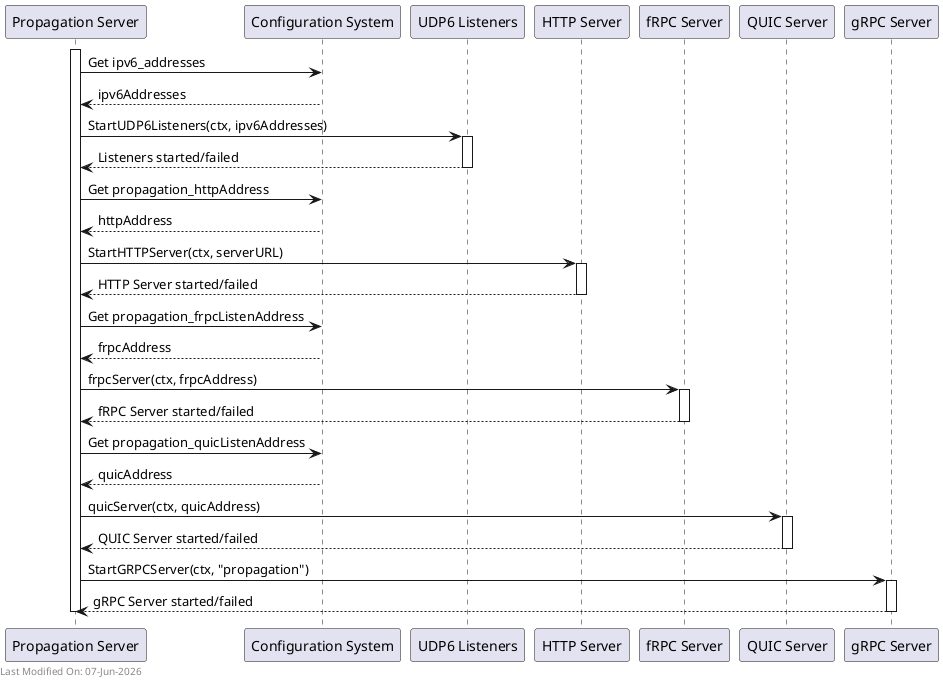 @startuml

participant "Propagation Server" as Server
participant "Configuration System" as Config
participant "UDP6 Listeners" as UDP6
participant "HTTP Server" as HTTP
participant "fRPC Server" as fRPC
participant "QUIC Server" as QUIC
participant "gRPC Server" as gRPC

activate Server

Server -> Config: Get ipv6_addresses
Config --> Server: ipv6Addresses
Server -> UDP6: StartUDP6Listeners(ctx, ipv6Addresses)
activate UDP6
UDP6 --> Server: Listeners started/failed
deactivate UDP6

Server -> Config: Get propagation_httpAddress
Config --> Server: httpAddress
Server -> HTTP: StartHTTPServer(ctx, serverURL)
activate HTTP
HTTP --> Server: HTTP Server started/failed
deactivate HTTP

Server -> Config: Get propagation_frpcListenAddress
Config --> Server: frpcAddress
Server -> fRPC: frpcServer(ctx, frpcAddress)
activate fRPC
fRPC --> Server: fRPC Server started/failed
deactivate fRPC

Server -> Config: Get propagation_quicListenAddress
Config --> Server: quicAddress
Server -> QUIC: quicServer(ctx, quicAddress)
activate QUIC
QUIC --> Server: QUIC Server started/failed
deactivate QUIC

Server -> gRPC: StartGRPCServer(ctx, "propagation")
activate gRPC
gRPC --> Server: gRPC Server started/failed
deactivate gRPC

deactivate Server

left footer Last Modified On: %date("dd-MMM-yyyy")

@enduml
